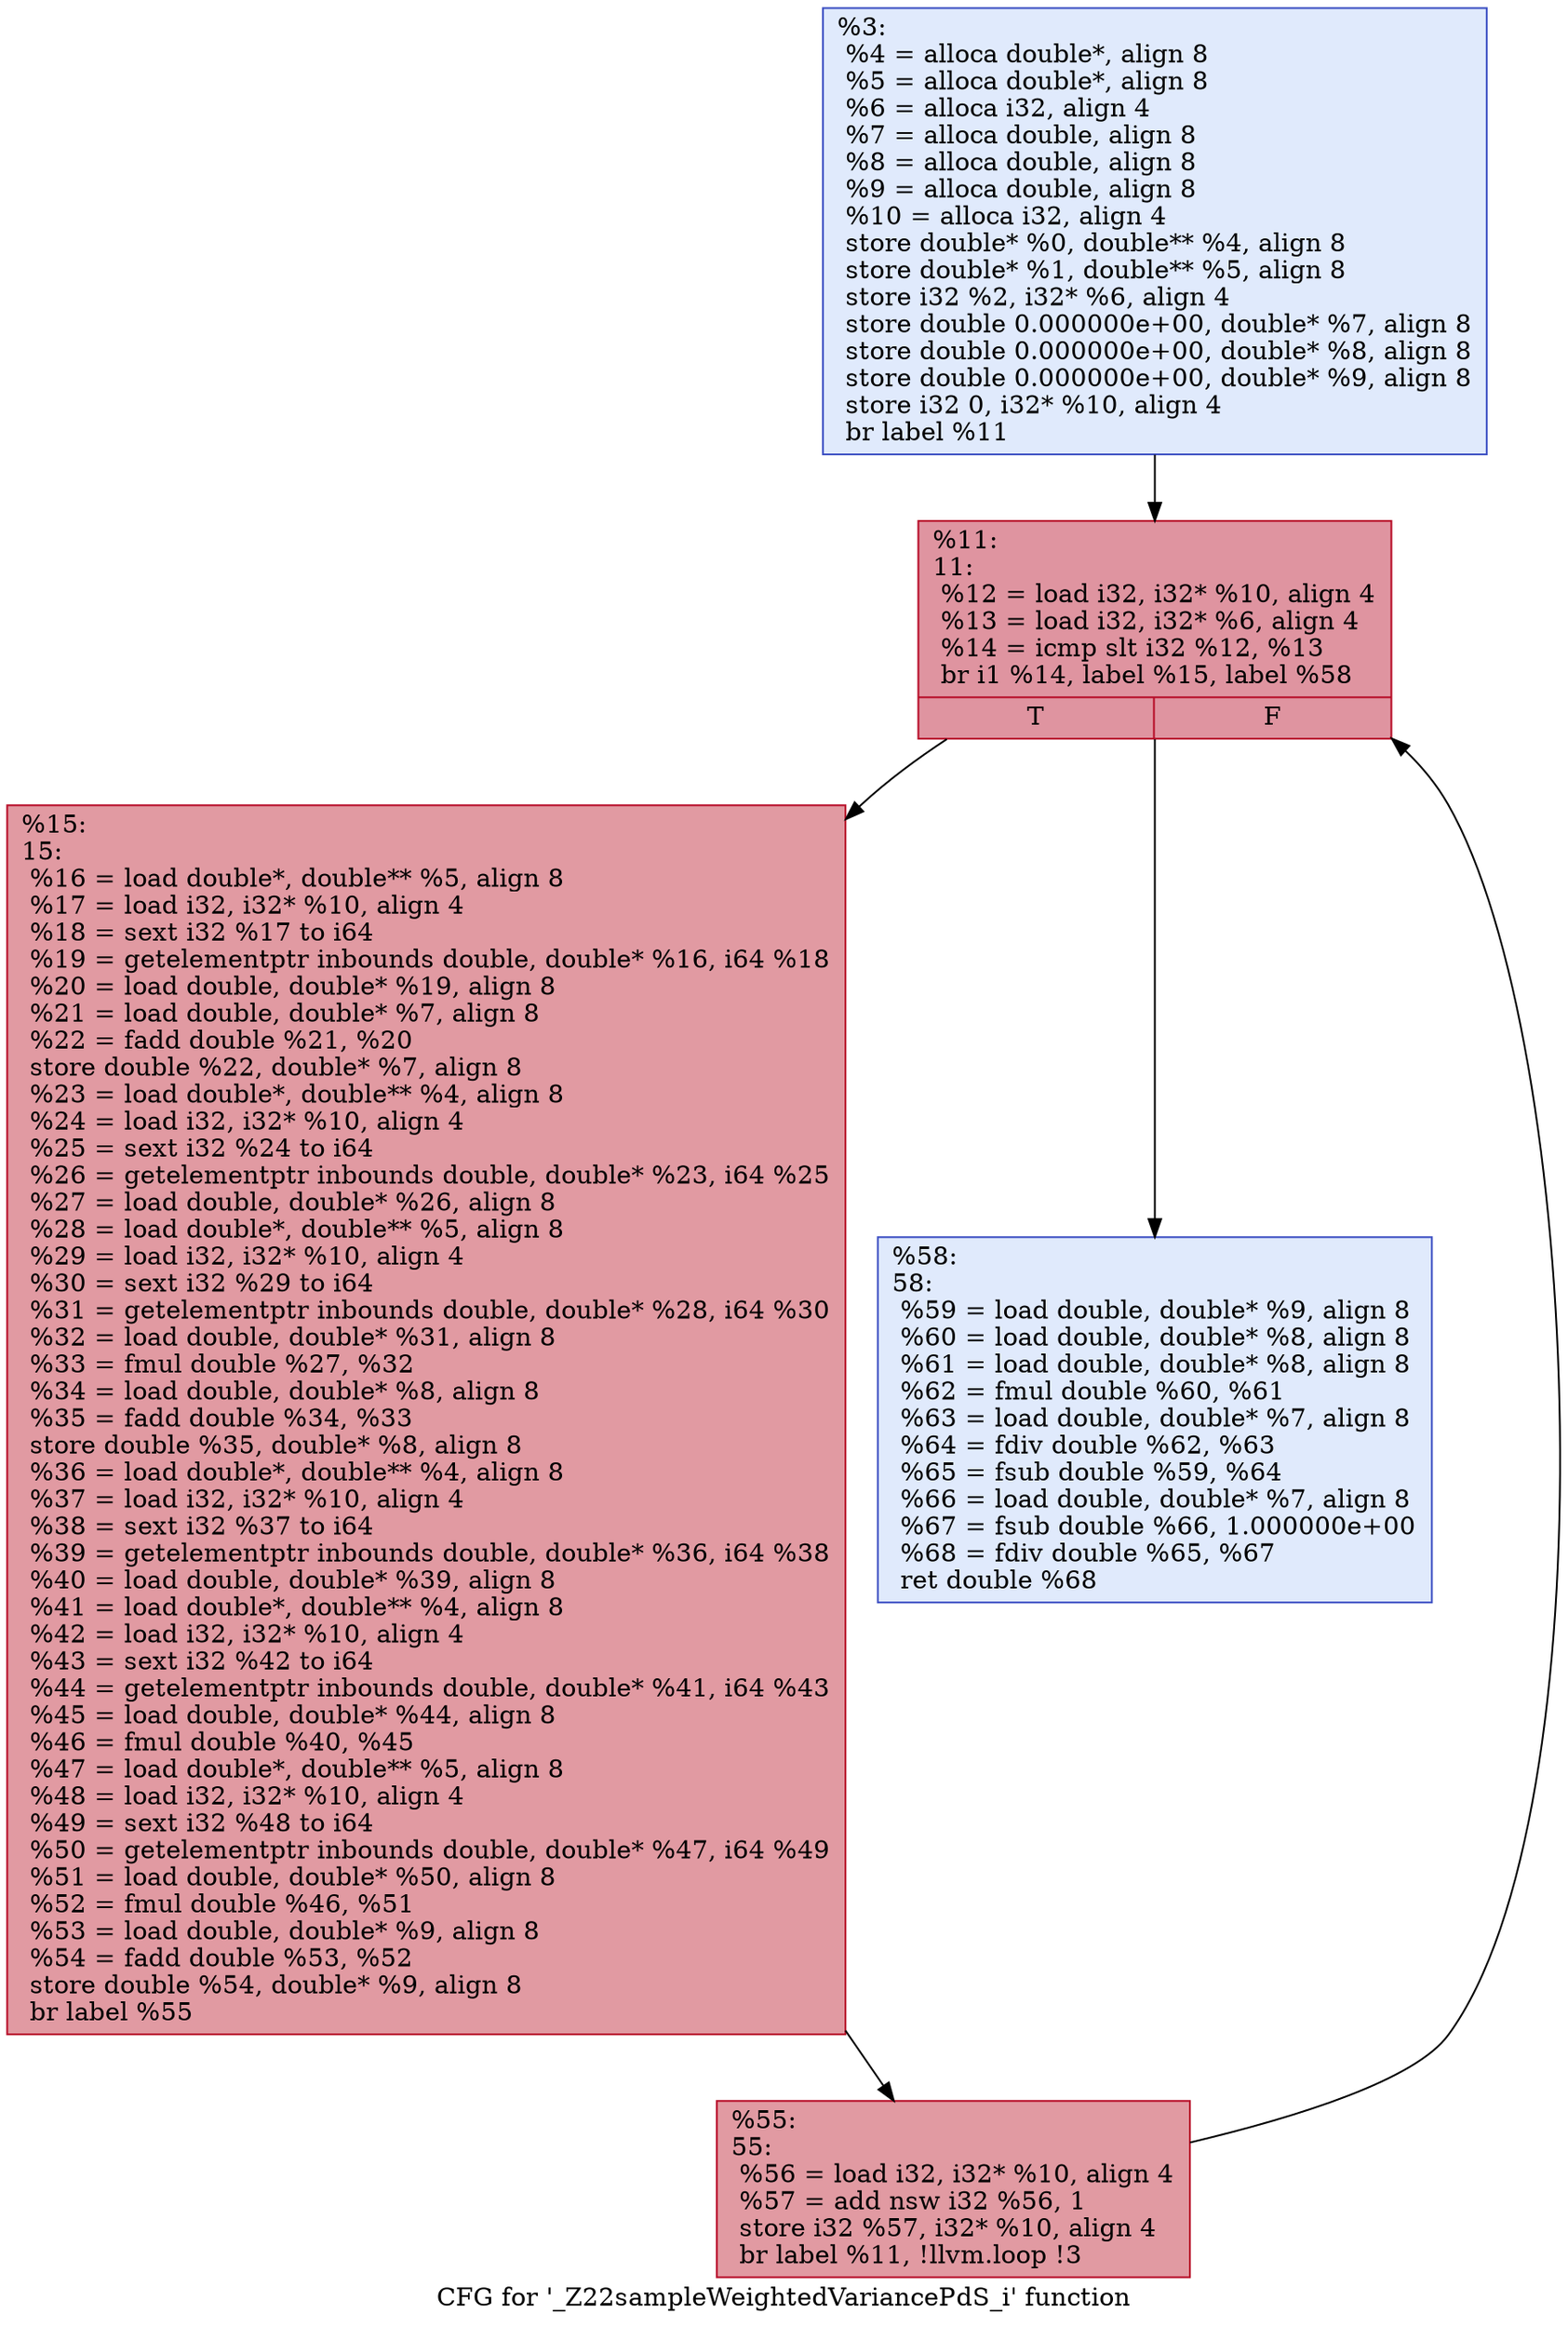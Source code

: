 digraph "CFG for '_Z22sampleWeightedVariancePdS_i' function" {
	label="CFG for '_Z22sampleWeightedVariancePdS_i' function";

	1 [shape=record,color="#3d50c3ff", style=filled, fillcolor="#b9d0f970",label="{%3:\l  %4 = alloca double*, align 8\l  %5 = alloca double*, align 8\l  %6 = alloca i32, align 4\l  %7 = alloca double, align 8\l  %8 = alloca double, align 8\l  %9 = alloca double, align 8\l  %10 = alloca i32, align 4\l  store double* %0, double** %4, align 8\l  store double* %1, double** %5, align 8\l  store i32 %2, i32* %6, align 4\l  store double 0.000000e+00, double* %7, align 8\l  store double 0.000000e+00, double* %8, align 8\l  store double 0.000000e+00, double* %9, align 8\l  store i32 0, i32* %10, align 4\l  br label %11\l}"];
	1 -> 2;
	2 [shape=record,color="#b70d28ff", style=filled, fillcolor="#b70d2870",label="{%11:\l11:                                               \l  %12 = load i32, i32* %10, align 4\l  %13 = load i32, i32* %6, align 4\l  %14 = icmp slt i32 %12, %13\l  br i1 %14, label %15, label %58\l|{<s0>T|<s1>F}}"];
	2 -> 3;
	2 -> 4;
	3 [shape=record,color="#b70d28ff", style=filled, fillcolor="#bb1b2c70",label="{%15:\l15:                                               \l  %16 = load double*, double** %5, align 8\l  %17 = load i32, i32* %10, align 4\l  %18 = sext i32 %17 to i64\l  %19 = getelementptr inbounds double, double* %16, i64 %18\l  %20 = load double, double* %19, align 8\l  %21 = load double, double* %7, align 8\l  %22 = fadd double %21, %20\l  store double %22, double* %7, align 8\l  %23 = load double*, double** %4, align 8\l  %24 = load i32, i32* %10, align 4\l  %25 = sext i32 %24 to i64\l  %26 = getelementptr inbounds double, double* %23, i64 %25\l  %27 = load double, double* %26, align 8\l  %28 = load double*, double** %5, align 8\l  %29 = load i32, i32* %10, align 4\l  %30 = sext i32 %29 to i64\l  %31 = getelementptr inbounds double, double* %28, i64 %30\l  %32 = load double, double* %31, align 8\l  %33 = fmul double %27, %32\l  %34 = load double, double* %8, align 8\l  %35 = fadd double %34, %33\l  store double %35, double* %8, align 8\l  %36 = load double*, double** %4, align 8\l  %37 = load i32, i32* %10, align 4\l  %38 = sext i32 %37 to i64\l  %39 = getelementptr inbounds double, double* %36, i64 %38\l  %40 = load double, double* %39, align 8\l  %41 = load double*, double** %4, align 8\l  %42 = load i32, i32* %10, align 4\l  %43 = sext i32 %42 to i64\l  %44 = getelementptr inbounds double, double* %41, i64 %43\l  %45 = load double, double* %44, align 8\l  %46 = fmul double %40, %45\l  %47 = load double*, double** %5, align 8\l  %48 = load i32, i32* %10, align 4\l  %49 = sext i32 %48 to i64\l  %50 = getelementptr inbounds double, double* %47, i64 %49\l  %51 = load double, double* %50, align 8\l  %52 = fmul double %46, %51\l  %53 = load double, double* %9, align 8\l  %54 = fadd double %53, %52\l  store double %54, double* %9, align 8\l  br label %55\l}"];
	3 -> 5;
	5 [shape=record,color="#b70d28ff", style=filled, fillcolor="#bb1b2c70",label="{%55:\l55:                                               \l  %56 = load i32, i32* %10, align 4\l  %57 = add nsw i32 %56, 1\l  store i32 %57, i32* %10, align 4\l  br label %11, !llvm.loop !3\l}"];
	5 -> 2;
	4 [shape=record,color="#3d50c3ff", style=filled, fillcolor="#b9d0f970",label="{%58:\l58:                                               \l  %59 = load double, double* %9, align 8\l  %60 = load double, double* %8, align 8\l  %61 = load double, double* %8, align 8\l  %62 = fmul double %60, %61\l  %63 = load double, double* %7, align 8\l  %64 = fdiv double %62, %63\l  %65 = fsub double %59, %64\l  %66 = load double, double* %7, align 8\l  %67 = fsub double %66, 1.000000e+00\l  %68 = fdiv double %65, %67\l  ret double %68\l}"];
}
